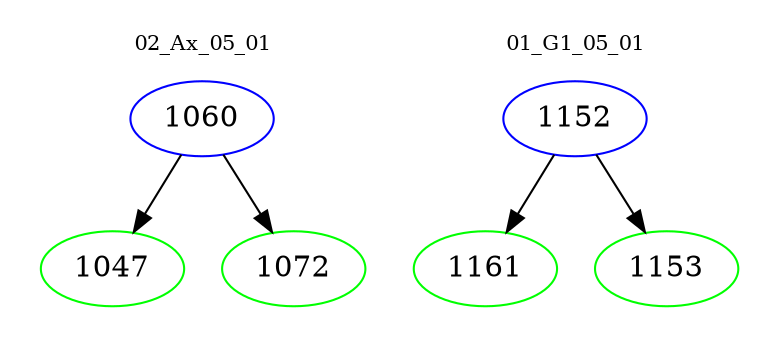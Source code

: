 digraph{
subgraph cluster_0 {
color = white
label = "02_Ax_05_01";
fontsize=10;
T0_1060 [label="1060", color="blue"]
T0_1060 -> T0_1047 [color="black"]
T0_1047 [label="1047", color="green"]
T0_1060 -> T0_1072 [color="black"]
T0_1072 [label="1072", color="green"]
}
subgraph cluster_1 {
color = white
label = "01_G1_05_01";
fontsize=10;
T1_1152 [label="1152", color="blue"]
T1_1152 -> T1_1161 [color="black"]
T1_1161 [label="1161", color="green"]
T1_1152 -> T1_1153 [color="black"]
T1_1153 [label="1153", color="green"]
}
}
